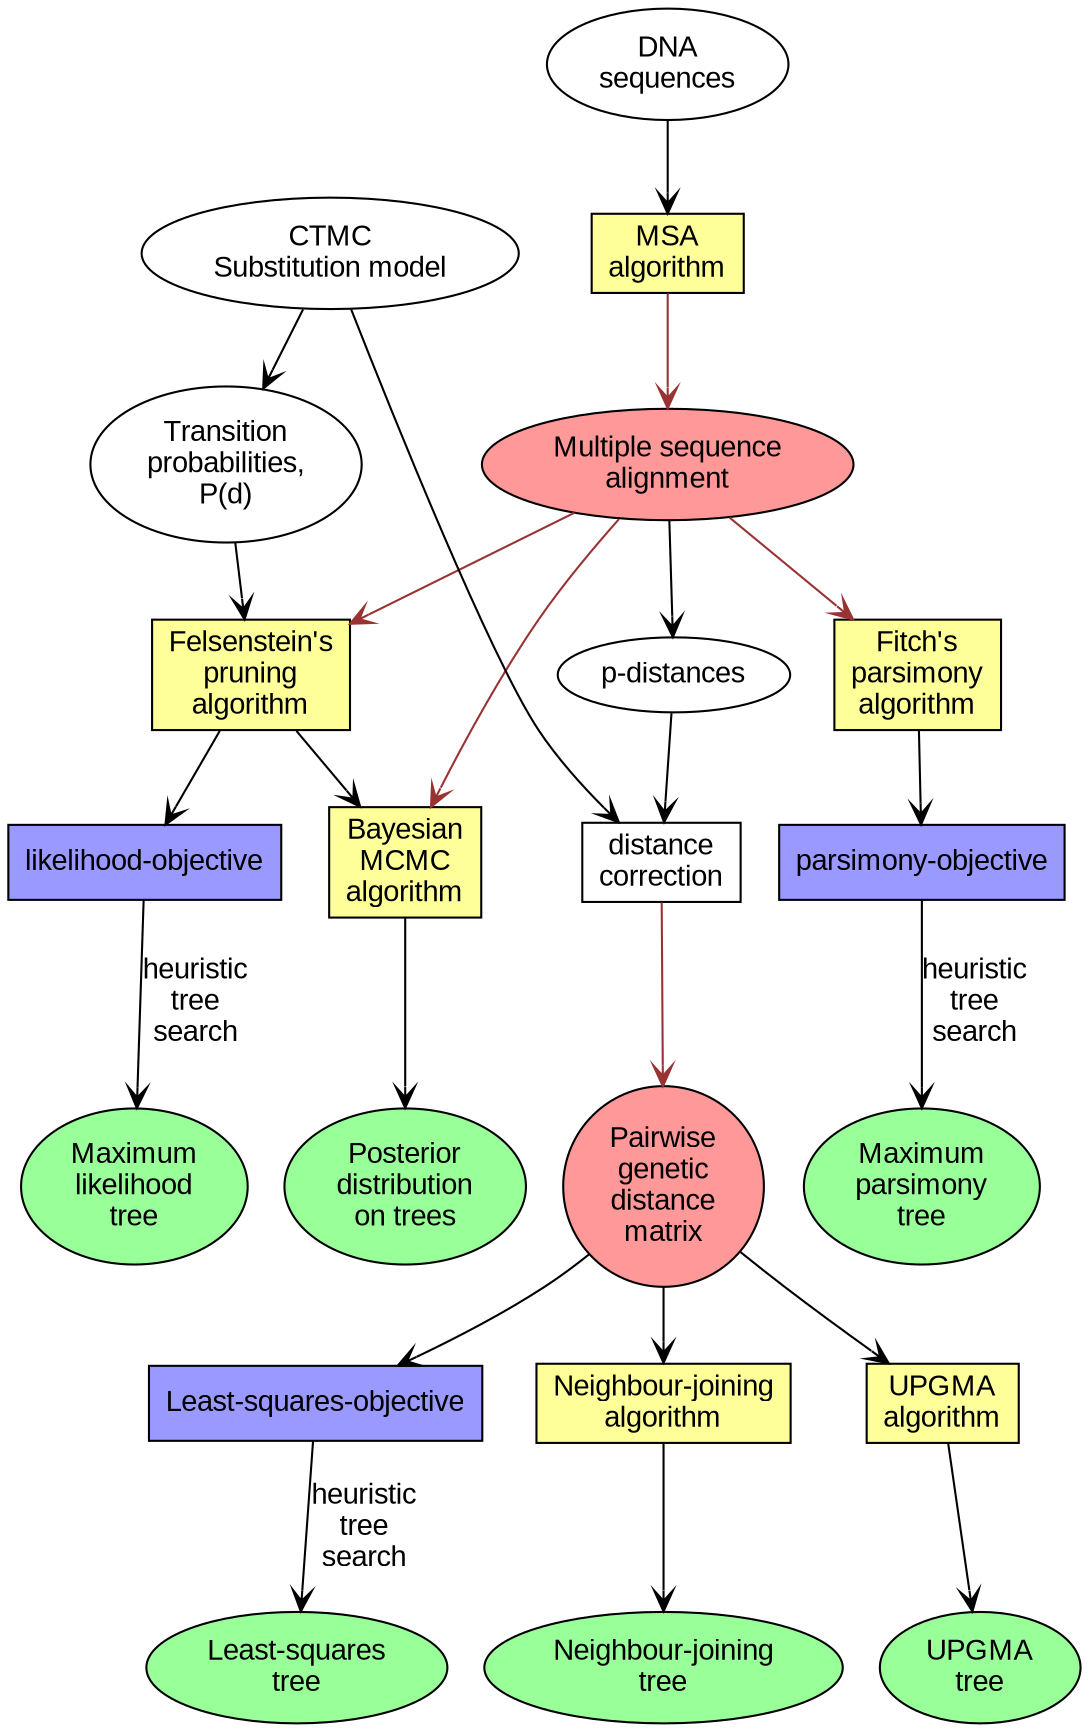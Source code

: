 digraph G {
  graph [fontname = "arial"];
  node [fontname = "arial"];
  edge [fontname = "arial", arrowhead="vee"];

  sequences [ label="DNA\nsequences"];
  
  sequence_alignment [ label="MSA\nalgorithm", shape=rect, style=filled, fillcolor="#ffff99" ];
  
  msa [ label="Multiple sequence\nalignment", style=filled, fillcolor="#ff9999"];
  distances [ label="Pairwise\ngenetic\n\distance\nmatrix",style=filled, fillcolor="#ff9999"  ];
  transition_probs [ label="Transition\nprobabilities,\nP(d)" ];
  
  felsenstein_pruning [ label="Felsenstein's\npruning\nalgorithm", shape=rectangle, style=filled, fillcolor="#ffff99" ];

  substmodel [ label="CTMC\nSubstitution model"];
  
  maximum_likelihood [label="Maximum\nlikelihood\ntree", style=filled, fillcolor="#99ff99" ];
  bayesian_inference [label="Bayesian\nMCMC\nalgorithm", shape="rect", style=filled, fillcolor="#ffff99" ];

  bayesian_posterior [label="Posterior\ndistribution\non trees", style=filled, fillcolor="#99ff99" ];

  
  ls [label="Least-squares\ntree", style=filled, fillcolor="#99ff99" ];

  p_distances [label="p-distances"]
  
  distance_correction [label="distance\ncorrection", shape=rect]

  ls_objective [label="Least-squares-objective", shape=rect, style=filled, fillcolor="#9999ff"];

  nj_algorithm [ label="Neighbour-joining\nalgorithm", shape=rectangle, style=filled, fillcolor="#ffff99"  ];
  upgma_algorithm [ label="UPGMA\nalgorithm", shape=rectangle, style=filled, fillcolor="#ffff99"  ];
  
  fitchs_algorithm [ label="Fitch's\nparsimony\nalgorithm", shape=rectangle, style=filled, fillcolor="#ffff99"  ];
  parsimony_objective [label="parsimony-objective", shape=rect, style=filled, fillcolor="#9999ff"];
  maximum_parsimony [label="Maximum\nparsimony\ntree", style=filled, fillcolor="#99ff99" ];
  ml_objective [label="likelihood-objective", shape=rect, style=filled, fillcolor="#9999ff"];
    
  nj_tree [ label="Neighbour-joining\ntree", style=filled, fillcolor="#99ff99" ];
  upgma_tree [ label="UPGMA\ntree", style=filled, fillcolor="#99ff99" ];

  substmodel -> distance_correction;
  substmodel -> transition_probs;

transition_probs -> felsenstein_pruning;

felsenstein_pruning -> bayesian_inference; 

felsenstein_pruning -> ml_objective; 
ml_objective -> maximum_likelihood[label="heuristic\ntree\nsearch"];

fitchs_algorithm -> parsimony_objective;
parsimony_objective -> maximum_parsimony[label="heuristic\ntree\nsearch"];

  sequences -> sequence_alignment

  sequence_alignment -> msa [penwidth=1, color="#993333"]

  msa -> p_distances;
  
  p_distances -> distance_correction;
  
  distance_correction -> distances[penwidth=1, color="#993333"]

  msa -> fitchs_algorithm[penwidth=1 color="#993333"]
  msa -> felsenstein_pruning[penwidth=1 color="#993333"]
  msa -> bayesian_inference[penwidth=1 color="#993333"]
  
  bayesian_inference -> bayesian_posterior;

  distances -> nj_algorithm
  distances -> upgma_algorithm
  distances -> ls_objective;
  
  ls_objective -> ls[label="heuristic\ntree\nsearch"];
  
  nj_algorithm -> nj_tree

  upgma_algorithm -> upgma_tree

}
